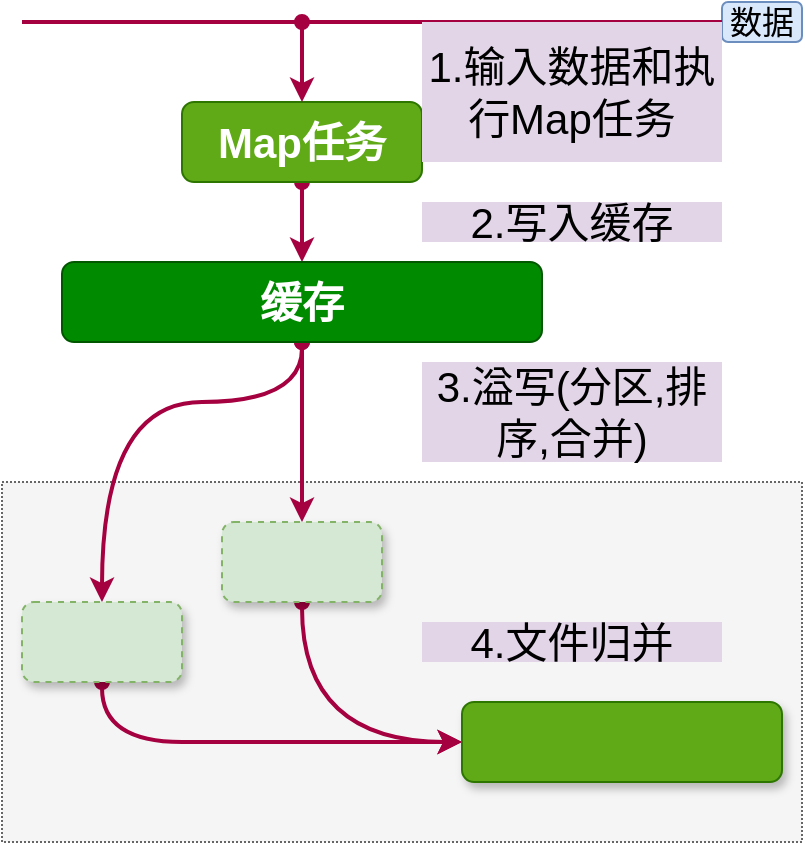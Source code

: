 <mxfile version="12.9.6" type="device"><diagram id="Dc3E_od6EpCUBVCWI5MR" name="第 1 页"><mxGraphModel dx="782" dy="499" grid="1" gridSize="10" guides="1" tooltips="1" connect="1" arrows="1" fold="1" page="1" pageScale="1" pageWidth="827" pageHeight="1169" math="0" shadow="0"><root><mxCell id="0"/><mxCell id="1" parent="0"/><mxCell id="gFZQyJNPtYN7AR0Lgq1R-15" value="" style="rounded=0;whiteSpace=wrap;html=1;fillColor=#f5f5f5;strokeColor=#666666;fontColor=#333333;dashed=1;dashPattern=1 1;fontSize=16;" vertex="1" parent="1"><mxGeometry x="30" y="270" width="400" height="180" as="geometry"/></mxCell><mxCell id="gFZQyJNPtYN7AR0Lgq1R-7" style="edgeStyle=orthogonalEdgeStyle;rounded=0;orthogonalLoop=1;jettySize=auto;html=1;exitX=0.5;exitY=1;exitDx=0;exitDy=0;entryX=0.5;entryY=0;entryDx=0;entryDy=0;startArrow=oval;startFill=1;fontSize=21;fontStyle=1;strokeWidth=2;fillColor=#d80073;strokeColor=#A50040;" edge="1" parent="1" source="gFZQyJNPtYN7AR0Lgq1R-1" target="gFZQyJNPtYN7AR0Lgq1R-6"><mxGeometry relative="1" as="geometry"/></mxCell><mxCell id="gFZQyJNPtYN7AR0Lgq1R-1" value="Map任务" style="rounded=1;whiteSpace=wrap;html=1;fillColor=#60a917;strokeColor=#2D7600;fontColor=#ffffff;fontSize=21;fontStyle=1" vertex="1" parent="1"><mxGeometry x="120" y="80" width="120" height="40" as="geometry"/></mxCell><mxCell id="gFZQyJNPtYN7AR0Lgq1R-2" value="" style="endArrow=classic;html=1;entryX=0.5;entryY=0;entryDx=0;entryDy=0;startArrow=oval;startFill=1;fontSize=16;strokeWidth=2;fillColor=#d80073;strokeColor=#A50040;" edge="1" parent="1" target="gFZQyJNPtYN7AR0Lgq1R-1"><mxGeometry width="50" height="50" relative="1" as="geometry"><mxPoint x="180" y="40" as="sourcePoint"/><mxPoint x="410" y="220" as="targetPoint"/></mxGeometry></mxCell><mxCell id="gFZQyJNPtYN7AR0Lgq1R-3" value="" style="endArrow=none;html=1;fontSize=16;" edge="1" parent="1" source="gFZQyJNPtYN7AR0Lgq1R-4"><mxGeometry width="50" height="50" relative="1" as="geometry"><mxPoint x="80" y="40" as="sourcePoint"/><mxPoint x="280" y="40" as="targetPoint"/></mxGeometry></mxCell><mxCell id="gFZQyJNPtYN7AR0Lgq1R-4" value="数据" style="text;html=1;strokeColor=#6c8ebf;fillColor=#dae8fc;align=center;verticalAlign=middle;whiteSpace=wrap;rounded=1;fontSize=16;" vertex="1" parent="1"><mxGeometry x="390" y="30" width="40" height="20" as="geometry"/></mxCell><mxCell id="gFZQyJNPtYN7AR0Lgq1R-5" value="" style="endArrow=none;html=1;fontSize=16;strokeWidth=2;fillColor=#d80073;strokeColor=#A50040;" edge="1" parent="1" target="gFZQyJNPtYN7AR0Lgq1R-4"><mxGeometry width="50" height="50" relative="1" as="geometry"><mxPoint x="40" y="40" as="sourcePoint"/><mxPoint x="280" y="40" as="targetPoint"/></mxGeometry></mxCell><mxCell id="gFZQyJNPtYN7AR0Lgq1R-11" style="edgeStyle=orthogonalEdgeStyle;rounded=0;orthogonalLoop=1;jettySize=auto;html=1;exitX=0.5;exitY=1;exitDx=0;exitDy=0;entryX=0.5;entryY=0;entryDx=0;entryDy=0;startArrow=oval;startFill=1;fontSize=16;strokeWidth=2;fillColor=#d80073;strokeColor=#A50040;" edge="1" parent="1" source="gFZQyJNPtYN7AR0Lgq1R-6" target="gFZQyJNPtYN7AR0Lgq1R-8"><mxGeometry relative="1" as="geometry"/></mxCell><mxCell id="gFZQyJNPtYN7AR0Lgq1R-12" style="edgeStyle=orthogonalEdgeStyle;orthogonalLoop=1;jettySize=auto;html=1;exitX=0.5;exitY=1;exitDx=0;exitDy=0;entryX=0.5;entryY=0;entryDx=0;entryDy=0;startArrow=oval;startFill=1;curved=1;fontSize=16;strokeWidth=2;fillColor=#d80073;strokeColor=#A50040;" edge="1" parent="1" source="gFZQyJNPtYN7AR0Lgq1R-6" target="gFZQyJNPtYN7AR0Lgq1R-9"><mxGeometry relative="1" as="geometry"><Array as="points"><mxPoint x="180" y="230"/><mxPoint x="80" y="230"/></Array></mxGeometry></mxCell><mxCell id="gFZQyJNPtYN7AR0Lgq1R-6" value="缓存" style="rounded=1;whiteSpace=wrap;html=1;fillColor=#008a00;strokeColor=#005700;fontColor=#ffffff;fontSize=21;fontStyle=1" vertex="1" parent="1"><mxGeometry x="60" y="160" width="240" height="40" as="geometry"/></mxCell><mxCell id="gFZQyJNPtYN7AR0Lgq1R-13" style="edgeStyle=orthogonalEdgeStyle;curved=1;orthogonalLoop=1;jettySize=auto;html=1;exitX=0.5;exitY=1;exitDx=0;exitDy=0;entryX=0;entryY=0.5;entryDx=0;entryDy=0;startArrow=oval;startFill=1;fontSize=16;strokeWidth=2;fillColor=#d80073;strokeColor=#A50040;" edge="1" parent="1" source="gFZQyJNPtYN7AR0Lgq1R-8" target="gFZQyJNPtYN7AR0Lgq1R-10"><mxGeometry relative="1" as="geometry"><Array as="points"><mxPoint x="180" y="400"/></Array></mxGeometry></mxCell><mxCell id="gFZQyJNPtYN7AR0Lgq1R-8" value="" style="rounded=1;whiteSpace=wrap;html=1;dashed=1;fillColor=#d5e8d4;strokeColor=#82b366;shadow=1;fontSize=16;" vertex="1" parent="1"><mxGeometry x="140" y="290" width="80" height="40" as="geometry"/></mxCell><mxCell id="gFZQyJNPtYN7AR0Lgq1R-14" style="edgeStyle=orthogonalEdgeStyle;curved=1;orthogonalLoop=1;jettySize=auto;html=1;exitX=0.5;exitY=1;exitDx=0;exitDy=0;entryX=0;entryY=0.5;entryDx=0;entryDy=0;startArrow=oval;startFill=1;fontSize=16;strokeWidth=2;fillColor=#d80073;strokeColor=#A50040;" edge="1" parent="1" source="gFZQyJNPtYN7AR0Lgq1R-9" target="gFZQyJNPtYN7AR0Lgq1R-10"><mxGeometry relative="1" as="geometry"><Array as="points"><mxPoint x="80" y="400"/><mxPoint x="160" y="400"/></Array></mxGeometry></mxCell><mxCell id="gFZQyJNPtYN7AR0Lgq1R-9" value="" style="rounded=1;whiteSpace=wrap;html=1;dashed=1;fillColor=#d5e8d4;strokeColor=#82b366;shadow=1;fontSize=16;" vertex="1" parent="1"><mxGeometry x="40" y="330" width="80" height="40" as="geometry"/></mxCell><mxCell id="gFZQyJNPtYN7AR0Lgq1R-10" value="" style="rounded=1;whiteSpace=wrap;html=1;fillColor=#60a917;strokeColor=#2D7600;fontColor=#ffffff;shadow=1;fontSize=16;" vertex="1" parent="1"><mxGeometry x="260" y="380" width="160" height="40" as="geometry"/></mxCell><mxCell id="gFZQyJNPtYN7AR0Lgq1R-16" value="1.输入数据和执行Map任务" style="text;html=1;strokeColor=none;fillColor=#e1d5e7;align=center;verticalAlign=middle;whiteSpace=wrap;rounded=0;shadow=0;dashed=1;dashPattern=1 1;fontSize=21;" vertex="1" parent="1"><mxGeometry x="240" y="40" width="150" height="70" as="geometry"/></mxCell><mxCell id="gFZQyJNPtYN7AR0Lgq1R-17" value="2.写入缓存" style="text;html=1;strokeColor=none;fillColor=#e1d5e7;align=center;verticalAlign=middle;whiteSpace=wrap;rounded=0;shadow=0;dashed=1;dashPattern=1 1;fontSize=21;" vertex="1" parent="1"><mxGeometry x="240" y="130" width="150" height="20" as="geometry"/></mxCell><mxCell id="gFZQyJNPtYN7AR0Lgq1R-18" value="3.溢写(分区,排序,合并)" style="text;html=1;strokeColor=none;fillColor=#e1d5e7;align=center;verticalAlign=middle;whiteSpace=wrap;rounded=0;shadow=0;dashed=1;dashPattern=1 1;fontSize=21;" vertex="1" parent="1"><mxGeometry x="240" y="210" width="150" height="50" as="geometry"/></mxCell><mxCell id="gFZQyJNPtYN7AR0Lgq1R-19" value="4.文件归并" style="text;html=1;strokeColor=none;fillColor=#e1d5e7;align=center;verticalAlign=middle;whiteSpace=wrap;rounded=0;shadow=0;dashed=1;dashPattern=1 1;fontSize=21;" vertex="1" parent="1"><mxGeometry x="240" y="340" width="150" height="20" as="geometry"/></mxCell></root></mxGraphModel></diagram></mxfile>